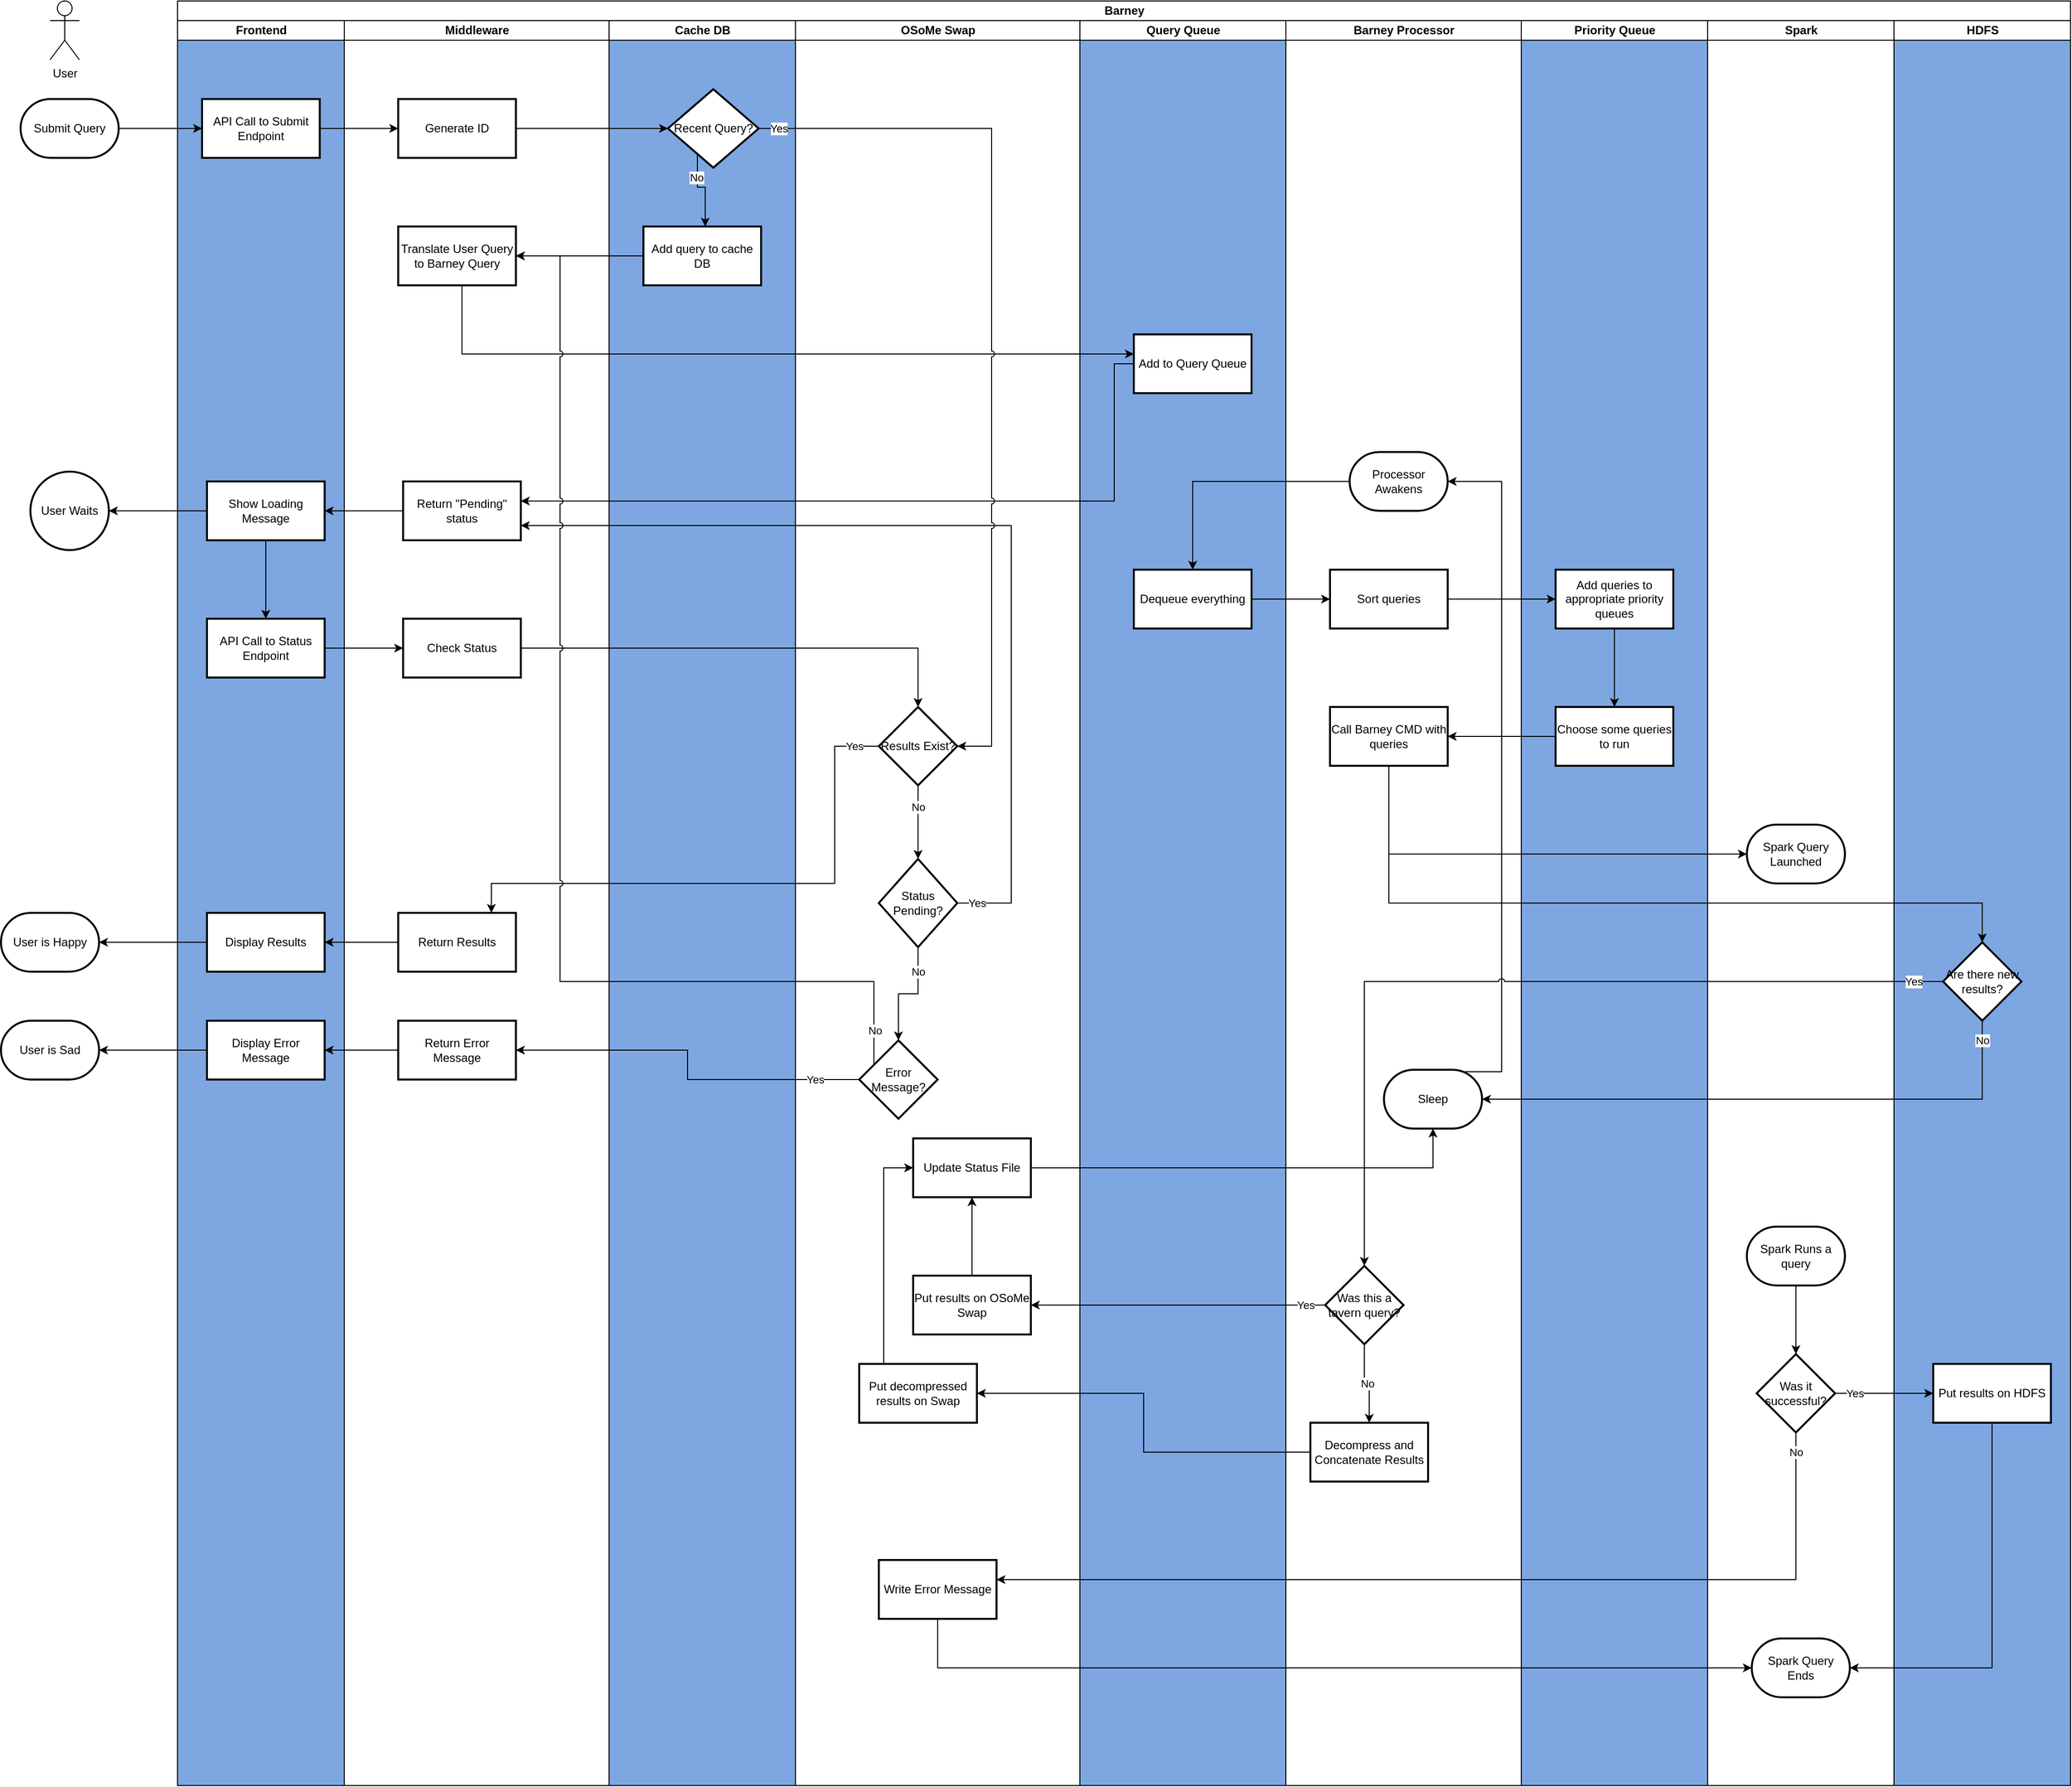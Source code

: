 <mxfile version="24.7.1" type="github">
  <diagram id="kgpKYQtTHZ0yAKxKKP6v" name="Page-1">
    <mxGraphModel dx="1909" dy="1153" grid="1" gridSize="10" guides="1" tooltips="1" connect="1" arrows="1" fold="1" page="1" pageScale="1" pageWidth="850" pageHeight="1100" math="0" shadow="0">
      <root>
        <mxCell id="0" />
        <mxCell id="1" parent="0" />
        <mxCell id="U2cqP8np_BF_2Da-hMUV-1" value="Barney" style="swimlane;childLayout=stackLayout;resizeParent=1;resizeParentMax=0;startSize=20;html=1;" vertex="1" parent="1">
          <mxGeometry x="250" y="60" width="1930" height="1820" as="geometry">
            <mxRectangle x="160.0" y="60" width="70" height="30" as="alternateBounds" />
          </mxGeometry>
        </mxCell>
        <mxCell id="U2cqP8np_BF_2Da-hMUV-2" value="Frontend" style="swimlane;startSize=20;html=1;swimlaneLine=1;glass=0;rounded=0;fillStyle=auto;swimlaneFillColor=#7EA6E0;" vertex="1" parent="U2cqP8np_BF_2Da-hMUV-1">
          <mxGeometry y="20" width="170" height="1800" as="geometry" />
        </mxCell>
        <mxCell id="U2cqP8np_BF_2Da-hMUV-15" value="API Call to Submit Endpoint" style="whiteSpace=wrap;html=1;strokeWidth=2;" vertex="1" parent="U2cqP8np_BF_2Da-hMUV-2">
          <mxGeometry x="25" y="80" width="120" height="60" as="geometry" />
        </mxCell>
        <mxCell id="U2cqP8np_BF_2Da-hMUV-48" value="API Call to Status Endpoint" style="whiteSpace=wrap;html=1;strokeWidth=2;" vertex="1" parent="U2cqP8np_BF_2Da-hMUV-2">
          <mxGeometry x="30" y="610" width="120" height="60" as="geometry" />
        </mxCell>
        <mxCell id="U2cqP8np_BF_2Da-hMUV-31" value="Display Results" style="whiteSpace=wrap;html=1;strokeWidth=2;" vertex="1" parent="U2cqP8np_BF_2Da-hMUV-2">
          <mxGeometry x="30" y="910" width="120" height="60" as="geometry" />
        </mxCell>
        <mxCell id="U2cqP8np_BF_2Da-hMUV-68" value="Display Error Message" style="whiteSpace=wrap;html=1;strokeWidth=2;" vertex="1" parent="U2cqP8np_BF_2Da-hMUV-2">
          <mxGeometry x="30" y="1020" width="120" height="60" as="geometry" />
        </mxCell>
        <mxCell id="U2cqP8np_BF_2Da-hMUV-3" value="Middleware" style="swimlane;startSize=20;html=1;" vertex="1" parent="U2cqP8np_BF_2Da-hMUV-1">
          <mxGeometry x="170" y="20" width="270" height="1800" as="geometry" />
        </mxCell>
        <mxCell id="U2cqP8np_BF_2Da-hMUV-17" value="Generate ID" style="whiteSpace=wrap;html=1;strokeWidth=2;" vertex="1" parent="U2cqP8np_BF_2Da-hMUV-3">
          <mxGeometry x="55" y="80" width="120" height="60" as="geometry" />
        </mxCell>
        <mxCell id="U2cqP8np_BF_2Da-hMUV-29" value="Return Results" style="whiteSpace=wrap;html=1;strokeWidth=2;" vertex="1" parent="U2cqP8np_BF_2Da-hMUV-3">
          <mxGeometry x="55" y="910" width="120" height="60" as="geometry" />
        </mxCell>
        <mxCell id="U2cqP8np_BF_2Da-hMUV-38" value="Translate User Query to Barney Query" style="whiteSpace=wrap;html=1;strokeWidth=2;" vertex="1" parent="U2cqP8np_BF_2Da-hMUV-3">
          <mxGeometry x="55" y="210" width="120" height="60" as="geometry" />
        </mxCell>
        <mxCell id="U2cqP8np_BF_2Da-hMUV-45" value="" style="edgeStyle=orthogonalEdgeStyle;rounded=0;orthogonalLoop=1;jettySize=auto;html=1;" edge="1" parent="U2cqP8np_BF_2Da-hMUV-3" source="U2cqP8np_BF_2Da-hMUV-42" target="U2cqP8np_BF_2Da-hMUV-44">
          <mxGeometry relative="1" as="geometry" />
        </mxCell>
        <mxCell id="U2cqP8np_BF_2Da-hMUV-42" value="Return &quot;Pending&quot; status" style="whiteSpace=wrap;html=1;strokeWidth=2;" vertex="1" parent="U2cqP8np_BF_2Da-hMUV-3">
          <mxGeometry x="60" y="470" width="120" height="60" as="geometry" />
        </mxCell>
        <mxCell id="U2cqP8np_BF_2Da-hMUV-44" value="Show Loading Message" style="whiteSpace=wrap;html=1;strokeWidth=2;" vertex="1" parent="U2cqP8np_BF_2Da-hMUV-3">
          <mxGeometry x="-140" y="470" width="120" height="60" as="geometry" />
        </mxCell>
        <mxCell id="U2cqP8np_BF_2Da-hMUV-50" value="Check Status" style="whiteSpace=wrap;html=1;strokeWidth=2;" vertex="1" parent="U2cqP8np_BF_2Da-hMUV-3">
          <mxGeometry x="60" y="610" width="120" height="60" as="geometry" />
        </mxCell>
        <mxCell id="U2cqP8np_BF_2Da-hMUV-66" value="&lt;div&gt;Return Error Message&lt;/div&gt;" style="whiteSpace=wrap;html=1;strokeWidth=2;" vertex="1" parent="U2cqP8np_BF_2Da-hMUV-3">
          <mxGeometry x="55" y="1020" width="120" height="60" as="geometry" />
        </mxCell>
        <mxCell id="U2cqP8np_BF_2Da-hMUV-4" value="Cache DB" style="swimlane;startSize=20;html=1;swimlaneFillColor=#7EA6E0;" vertex="1" parent="U2cqP8np_BF_2Da-hMUV-1">
          <mxGeometry x="440" y="20" width="190" height="1800" as="geometry" />
        </mxCell>
        <mxCell id="U2cqP8np_BF_2Da-hMUV-20" value="&lt;div&gt;Recent Query?&lt;/div&gt;" style="rhombus;whiteSpace=wrap;html=1;strokeWidth=2;" vertex="1" parent="U2cqP8np_BF_2Da-hMUV-4">
          <mxGeometry x="60" y="70" width="92.5" height="80" as="geometry" />
        </mxCell>
        <mxCell id="U2cqP8np_BF_2Da-hMUV-35" value="Add query to cache DB" style="whiteSpace=wrap;html=1;strokeWidth=2;" vertex="1" parent="U2cqP8np_BF_2Da-hMUV-4">
          <mxGeometry x="35" y="210" width="120" height="60" as="geometry" />
        </mxCell>
        <mxCell id="U2cqP8np_BF_2Da-hMUV-36" value="" style="edgeStyle=orthogonalEdgeStyle;rounded=0;orthogonalLoop=1;jettySize=auto;html=1;" edge="1" parent="U2cqP8np_BF_2Da-hMUV-4" source="U2cqP8np_BF_2Da-hMUV-20" target="U2cqP8np_BF_2Da-hMUV-35">
          <mxGeometry relative="1" as="geometry">
            <Array as="points">
              <mxPoint x="90" y="170" />
              <mxPoint x="98" y="170" />
            </Array>
          </mxGeometry>
        </mxCell>
        <mxCell id="U2cqP8np_BF_2Da-hMUV-37" value="&lt;div&gt;No&lt;/div&gt;" style="edgeLabel;html=1;align=center;verticalAlign=middle;resizable=0;points=[];" vertex="1" connectable="0" parent="U2cqP8np_BF_2Da-hMUV-36">
          <mxGeometry x="-0.422" y="-1" relative="1" as="geometry">
            <mxPoint as="offset" />
          </mxGeometry>
        </mxCell>
        <mxCell id="U2cqP8np_BF_2Da-hMUV-8" value="OSoMe Swap" style="swimlane;startSize=20;html=1;" vertex="1" parent="U2cqP8np_BF_2Da-hMUV-1">
          <mxGeometry x="630" y="20" width="290" height="1800" as="geometry" />
        </mxCell>
        <mxCell id="U2cqP8np_BF_2Da-hMUV-80" value="No" style="edgeStyle=orthogonalEdgeStyle;rounded=0;orthogonalLoop=1;jettySize=auto;html=1;" edge="1" parent="U2cqP8np_BF_2Da-hMUV-8" source="U2cqP8np_BF_2Da-hMUV-52" target="U2cqP8np_BF_2Da-hMUV-62">
          <mxGeometry x="-0.565" relative="1" as="geometry">
            <mxPoint as="offset" />
          </mxGeometry>
        </mxCell>
        <mxCell id="U2cqP8np_BF_2Da-hMUV-52" value="Status Pending?" style="rhombus;whiteSpace=wrap;html=1;strokeWidth=2;" vertex="1" parent="U2cqP8np_BF_2Da-hMUV-8">
          <mxGeometry x="85" y="855" width="80" height="90" as="geometry" />
        </mxCell>
        <mxCell id="U2cqP8np_BF_2Da-hMUV-79" value="No" style="edgeStyle=orthogonalEdgeStyle;rounded=0;orthogonalLoop=1;jettySize=auto;html=1;" edge="1" parent="U2cqP8np_BF_2Da-hMUV-8" source="U2cqP8np_BF_2Da-hMUV-56" target="U2cqP8np_BF_2Da-hMUV-52">
          <mxGeometry x="-0.416" relative="1" as="geometry">
            <Array as="points">
              <mxPoint x="125" y="830" />
              <mxPoint x="125" y="830" />
            </Array>
            <mxPoint as="offset" />
          </mxGeometry>
        </mxCell>
        <mxCell id="U2cqP8np_BF_2Da-hMUV-56" value="&lt;div&gt;Results Exist?&lt;/div&gt;" style="rhombus;whiteSpace=wrap;html=1;strokeWidth=2;" vertex="1" parent="U2cqP8np_BF_2Da-hMUV-8">
          <mxGeometry x="85" y="700" width="80" height="80" as="geometry" />
        </mxCell>
        <mxCell id="U2cqP8np_BF_2Da-hMUV-62" value="&lt;div&gt;Error Message?&lt;/div&gt;" style="rhombus;whiteSpace=wrap;html=1;strokeWidth=2;" vertex="1" parent="U2cqP8np_BF_2Da-hMUV-8">
          <mxGeometry x="65" y="1040" width="80" height="80" as="geometry" />
        </mxCell>
        <mxCell id="U2cqP8np_BF_2Da-hMUV-203" value="" style="edgeStyle=orthogonalEdgeStyle;rounded=0;orthogonalLoop=1;jettySize=auto;html=1;" edge="1" parent="U2cqP8np_BF_2Da-hMUV-8" source="U2cqP8np_BF_2Da-hMUV-109" target="U2cqP8np_BF_2Da-hMUV-202">
          <mxGeometry relative="1" as="geometry" />
        </mxCell>
        <mxCell id="U2cqP8np_BF_2Da-hMUV-109" value="Put results on OSoMe Swap" style="whiteSpace=wrap;html=1;strokeWidth=2;" vertex="1" parent="U2cqP8np_BF_2Da-hMUV-8">
          <mxGeometry x="120" y="1280" width="120" height="60" as="geometry" />
        </mxCell>
        <mxCell id="U2cqP8np_BF_2Da-hMUV-204" style="edgeStyle=orthogonalEdgeStyle;rounded=0;orthogonalLoop=1;jettySize=auto;html=1;" edge="1" parent="U2cqP8np_BF_2Da-hMUV-8" source="U2cqP8np_BF_2Da-hMUV-112" target="U2cqP8np_BF_2Da-hMUV-202">
          <mxGeometry relative="1" as="geometry">
            <Array as="points">
              <mxPoint x="90" y="1170" />
            </Array>
          </mxGeometry>
        </mxCell>
        <mxCell id="U2cqP8np_BF_2Da-hMUV-112" value="Put decompressed results on Swap" style="whiteSpace=wrap;html=1;strokeWidth=2;" vertex="1" parent="U2cqP8np_BF_2Da-hMUV-8">
          <mxGeometry x="65" y="1370" width="120" height="60" as="geometry" />
        </mxCell>
        <mxCell id="U2cqP8np_BF_2Da-hMUV-200" value="Write Error Message" style="whiteSpace=wrap;html=1;strokeWidth=2;" vertex="1" parent="U2cqP8np_BF_2Da-hMUV-8">
          <mxGeometry x="85" y="1570" width="120" height="60" as="geometry" />
        </mxCell>
        <mxCell id="U2cqP8np_BF_2Da-hMUV-202" value="Update Status File" style="whiteSpace=wrap;html=1;strokeWidth=2;" vertex="1" parent="U2cqP8np_BF_2Da-hMUV-8">
          <mxGeometry x="120" y="1140" width="120" height="60" as="geometry" />
        </mxCell>
        <mxCell id="U2cqP8np_BF_2Da-hMUV-19" value="Query Queue" style="swimlane;startSize=20;html=1;swimlaneFillColor=#7EA6E0;" vertex="1" parent="U2cqP8np_BF_2Da-hMUV-1">
          <mxGeometry x="920" y="20" width="210" height="1800" as="geometry" />
        </mxCell>
        <mxCell id="U2cqP8np_BF_2Da-hMUV-40" value="Add to Query Queue" style="whiteSpace=wrap;html=1;strokeWidth=2;" vertex="1" parent="U2cqP8np_BF_2Da-hMUV-19">
          <mxGeometry x="55" y="320" width="120" height="60" as="geometry" />
        </mxCell>
        <mxCell id="U2cqP8np_BF_2Da-hMUV-83" value="Dequeue everything" style="whiteSpace=wrap;html=1;strokeWidth=2;" vertex="1" parent="U2cqP8np_BF_2Da-hMUV-19">
          <mxGeometry x="55" y="560" width="120" height="60" as="geometry" />
        </mxCell>
        <mxCell id="U2cqP8np_BF_2Da-hMUV-6" value="Barney Processor" style="swimlane;startSize=20;html=1;" vertex="1" parent="U2cqP8np_BF_2Da-hMUV-1">
          <mxGeometry x="1130" y="20" width="240" height="1800" as="geometry" />
        </mxCell>
        <mxCell id="U2cqP8np_BF_2Da-hMUV-82" value="Processor Awakens" style="strokeWidth=2;html=1;shape=mxgraph.flowchart.terminator;whiteSpace=wrap;" vertex="1" parent="U2cqP8np_BF_2Da-hMUV-6">
          <mxGeometry x="65" y="440" width="100" height="60" as="geometry" />
        </mxCell>
        <mxCell id="U2cqP8np_BF_2Da-hMUV-86" value="Sort queries" style="whiteSpace=wrap;html=1;strokeWidth=2;" vertex="1" parent="U2cqP8np_BF_2Da-hMUV-6">
          <mxGeometry x="45" y="560" width="120" height="60" as="geometry" />
        </mxCell>
        <mxCell id="U2cqP8np_BF_2Da-hMUV-92" value="Call Barney CMD with queries" style="whiteSpace=wrap;html=1;strokeWidth=2;" vertex="1" parent="U2cqP8np_BF_2Da-hMUV-6">
          <mxGeometry x="45" y="700" width="120" height="60" as="geometry" />
        </mxCell>
        <mxCell id="U2cqP8np_BF_2Da-hMUV-115" style="edgeStyle=orthogonalEdgeStyle;rounded=0;orthogonalLoop=1;jettySize=auto;html=1;exitX=0.64;exitY=0.033;exitDx=0;exitDy=0;exitPerimeter=0;jumpStyle=arc;" edge="1" parent="U2cqP8np_BF_2Da-hMUV-6" source="U2cqP8np_BF_2Da-hMUV-103" target="U2cqP8np_BF_2Da-hMUV-82">
          <mxGeometry relative="1" as="geometry">
            <Array as="points">
              <mxPoint x="220" y="1072" />
              <mxPoint x="220" y="470" />
            </Array>
          </mxGeometry>
        </mxCell>
        <mxCell id="U2cqP8np_BF_2Da-hMUV-103" value="Sleep" style="strokeWidth=2;html=1;shape=mxgraph.flowchart.terminator;whiteSpace=wrap;" vertex="1" parent="U2cqP8np_BF_2Da-hMUV-6">
          <mxGeometry x="100" y="1070" width="100" height="60" as="geometry" />
        </mxCell>
        <mxCell id="U2cqP8np_BF_2Da-hMUV-108" value="No" style="edgeStyle=orthogonalEdgeStyle;rounded=0;orthogonalLoop=1;jettySize=auto;html=1;" edge="1" parent="U2cqP8np_BF_2Da-hMUV-6" source="U2cqP8np_BF_2Da-hMUV-105" target="U2cqP8np_BF_2Da-hMUV-107">
          <mxGeometry relative="1" as="geometry" />
        </mxCell>
        <mxCell id="U2cqP8np_BF_2Da-hMUV-105" value="Was this a tavern query?" style="rhombus;whiteSpace=wrap;html=1;strokeWidth=2;" vertex="1" parent="U2cqP8np_BF_2Da-hMUV-6">
          <mxGeometry x="40" y="1270" width="80" height="80" as="geometry" />
        </mxCell>
        <mxCell id="U2cqP8np_BF_2Da-hMUV-107" value="Decompress and Concatenate Results" style="whiteSpace=wrap;html=1;strokeWidth=2;" vertex="1" parent="U2cqP8np_BF_2Da-hMUV-6">
          <mxGeometry x="25" y="1430" width="120" height="60" as="geometry" />
        </mxCell>
        <mxCell id="U2cqP8np_BF_2Da-hMUV-7" value="Priority Queue" style="swimlane;startSize=20;html=1;swimlaneFillColor=#7EA6E0;" vertex="1" parent="U2cqP8np_BF_2Da-hMUV-1">
          <mxGeometry x="1370" y="20" width="190" height="1800" as="geometry" />
        </mxCell>
        <mxCell id="U2cqP8np_BF_2Da-hMUV-91" value="" style="edgeStyle=orthogonalEdgeStyle;rounded=0;orthogonalLoop=1;jettySize=auto;html=1;" edge="1" parent="U2cqP8np_BF_2Da-hMUV-7" source="U2cqP8np_BF_2Da-hMUV-88" target="U2cqP8np_BF_2Da-hMUV-90">
          <mxGeometry relative="1" as="geometry" />
        </mxCell>
        <mxCell id="U2cqP8np_BF_2Da-hMUV-88" value="Add queries to appropriate priority queues" style="whiteSpace=wrap;html=1;strokeWidth=2;" vertex="1" parent="U2cqP8np_BF_2Da-hMUV-7">
          <mxGeometry x="35" y="560" width="120" height="60" as="geometry" />
        </mxCell>
        <mxCell id="U2cqP8np_BF_2Da-hMUV-90" value="Choose some queries to run" style="whiteSpace=wrap;html=1;strokeWidth=2;" vertex="1" parent="U2cqP8np_BF_2Da-hMUV-7">
          <mxGeometry x="35" y="700" width="120" height="60" as="geometry" />
        </mxCell>
        <mxCell id="U2cqP8np_BF_2Da-hMUV-13" value="Spark" style="swimlane;startSize=20;html=1;" vertex="1" parent="U2cqP8np_BF_2Da-hMUV-1">
          <mxGeometry x="1560" y="20" width="190" height="1800" as="geometry" />
        </mxCell>
        <mxCell id="U2cqP8np_BF_2Da-hMUV-96" value="Spark Query Launched" style="strokeWidth=2;html=1;shape=mxgraph.flowchart.terminator;whiteSpace=wrap;" vertex="1" parent="U2cqP8np_BF_2Da-hMUV-13">
          <mxGeometry x="40" y="820" width="100" height="60" as="geometry" />
        </mxCell>
        <mxCell id="U2cqP8np_BF_2Da-hMUV-197" value="" style="edgeStyle=orthogonalEdgeStyle;rounded=0;orthogonalLoop=1;jettySize=auto;html=1;" edge="1" parent="U2cqP8np_BF_2Da-hMUV-13" source="U2cqP8np_BF_2Da-hMUV-195" target="U2cqP8np_BF_2Da-hMUV-196">
          <mxGeometry relative="1" as="geometry" />
        </mxCell>
        <mxCell id="U2cqP8np_BF_2Da-hMUV-195" value="Spark Runs a query" style="strokeWidth=2;html=1;shape=mxgraph.flowchart.terminator;whiteSpace=wrap;" vertex="1" parent="U2cqP8np_BF_2Da-hMUV-13">
          <mxGeometry x="40" y="1230" width="100" height="60" as="geometry" />
        </mxCell>
        <mxCell id="U2cqP8np_BF_2Da-hMUV-196" value="Was it successful?" style="rhombus;whiteSpace=wrap;html=1;strokeWidth=2;" vertex="1" parent="U2cqP8np_BF_2Da-hMUV-13">
          <mxGeometry x="50" y="1360" width="80" height="80" as="geometry" />
        </mxCell>
        <mxCell id="U2cqP8np_BF_2Da-hMUV-207" value="Spark Query Ends" style="strokeWidth=2;html=1;shape=mxgraph.flowchart.terminator;whiteSpace=wrap;" vertex="1" parent="U2cqP8np_BF_2Da-hMUV-13">
          <mxGeometry x="45" y="1650" width="100" height="60" as="geometry" />
        </mxCell>
        <mxCell id="U2cqP8np_BF_2Da-hMUV-18" value="" style="edgeStyle=orthogonalEdgeStyle;rounded=0;orthogonalLoop=1;jettySize=auto;html=1;" edge="1" parent="U2cqP8np_BF_2Da-hMUV-1" source="U2cqP8np_BF_2Da-hMUV-15" target="U2cqP8np_BF_2Da-hMUV-17">
          <mxGeometry relative="1" as="geometry" />
        </mxCell>
        <mxCell id="U2cqP8np_BF_2Da-hMUV-21" value="" style="edgeStyle=orthogonalEdgeStyle;rounded=0;orthogonalLoop=1;jettySize=auto;html=1;" edge="1" parent="U2cqP8np_BF_2Da-hMUV-1" source="U2cqP8np_BF_2Da-hMUV-17" target="U2cqP8np_BF_2Da-hMUV-20">
          <mxGeometry relative="1" as="geometry" />
        </mxCell>
        <mxCell id="U2cqP8np_BF_2Da-hMUV-39" value="" style="edgeStyle=orthogonalEdgeStyle;rounded=0;orthogonalLoop=1;jettySize=auto;html=1;" edge="1" parent="U2cqP8np_BF_2Da-hMUV-1" source="U2cqP8np_BF_2Da-hMUV-35" target="U2cqP8np_BF_2Da-hMUV-38">
          <mxGeometry relative="1" as="geometry" />
        </mxCell>
        <mxCell id="U2cqP8np_BF_2Da-hMUV-41" value="" style="edgeStyle=orthogonalEdgeStyle;rounded=0;orthogonalLoop=1;jettySize=auto;html=1;" edge="1" parent="U2cqP8np_BF_2Da-hMUV-1" source="U2cqP8np_BF_2Da-hMUV-38" target="U2cqP8np_BF_2Da-hMUV-40">
          <mxGeometry relative="1" as="geometry">
            <Array as="points">
              <mxPoint x="290" y="360" />
            </Array>
          </mxGeometry>
        </mxCell>
        <mxCell id="U2cqP8np_BF_2Da-hMUV-43" value="" style="edgeStyle=orthogonalEdgeStyle;rounded=0;orthogonalLoop=1;jettySize=auto;html=1;" edge="1" parent="U2cqP8np_BF_2Da-hMUV-1" source="U2cqP8np_BF_2Da-hMUV-40" target="U2cqP8np_BF_2Da-hMUV-42">
          <mxGeometry relative="1" as="geometry">
            <Array as="points">
              <mxPoint x="955" y="510" />
            </Array>
          </mxGeometry>
        </mxCell>
        <mxCell id="U2cqP8np_BF_2Da-hMUV-49" value="" style="edgeStyle=orthogonalEdgeStyle;rounded=0;orthogonalLoop=1;jettySize=auto;html=1;" edge="1" parent="U2cqP8np_BF_2Da-hMUV-1" source="U2cqP8np_BF_2Da-hMUV-44" target="U2cqP8np_BF_2Da-hMUV-48">
          <mxGeometry relative="1" as="geometry" />
        </mxCell>
        <mxCell id="U2cqP8np_BF_2Da-hMUV-51" value="" style="edgeStyle=orthogonalEdgeStyle;rounded=0;orthogonalLoop=1;jettySize=auto;html=1;" edge="1" parent="U2cqP8np_BF_2Da-hMUV-1" source="U2cqP8np_BF_2Da-hMUV-48" target="U2cqP8np_BF_2Da-hMUV-50">
          <mxGeometry relative="1" as="geometry" />
        </mxCell>
        <mxCell id="U2cqP8np_BF_2Da-hMUV-53" value="" style="edgeStyle=orthogonalEdgeStyle;rounded=0;orthogonalLoop=1;jettySize=auto;html=1;" edge="1" parent="U2cqP8np_BF_2Da-hMUV-1" source="U2cqP8np_BF_2Da-hMUV-50" target="U2cqP8np_BF_2Da-hMUV-56">
          <mxGeometry relative="1" as="geometry" />
        </mxCell>
        <mxCell id="U2cqP8np_BF_2Da-hMUV-54" style="edgeStyle=orthogonalEdgeStyle;rounded=0;orthogonalLoop=1;jettySize=auto;html=1;entryX=1;entryY=0.75;entryDx=0;entryDy=0;" edge="1" parent="U2cqP8np_BF_2Da-hMUV-1" source="U2cqP8np_BF_2Da-hMUV-52" target="U2cqP8np_BF_2Da-hMUV-42">
          <mxGeometry relative="1" as="geometry">
            <Array as="points">
              <mxPoint x="850" y="920" />
              <mxPoint x="850" y="535" />
            </Array>
          </mxGeometry>
        </mxCell>
        <mxCell id="U2cqP8np_BF_2Da-hMUV-55" value="Yes" style="edgeLabel;html=1;align=center;verticalAlign=middle;resizable=0;points=[];" vertex="1" connectable="0" parent="U2cqP8np_BF_2Da-hMUV-54">
          <mxGeometry x="-0.21" y="4" relative="1" as="geometry">
            <mxPoint x="-31" y="316" as="offset" />
          </mxGeometry>
        </mxCell>
        <mxCell id="U2cqP8np_BF_2Da-hMUV-32" value="" style="edgeStyle=orthogonalEdgeStyle;rounded=0;orthogonalLoop=1;jettySize=auto;html=1;" edge="1" parent="U2cqP8np_BF_2Da-hMUV-1" source="U2cqP8np_BF_2Da-hMUV-29" target="U2cqP8np_BF_2Da-hMUV-31">
          <mxGeometry relative="1" as="geometry" />
        </mxCell>
        <mxCell id="U2cqP8np_BF_2Da-hMUV-59" style="edgeStyle=orthogonalEdgeStyle;rounded=0;orthogonalLoop=1;jettySize=auto;html=1;" edge="1" parent="U2cqP8np_BF_2Da-hMUV-1" source="U2cqP8np_BF_2Da-hMUV-56" target="U2cqP8np_BF_2Da-hMUV-29">
          <mxGeometry relative="1" as="geometry">
            <Array as="points">
              <mxPoint x="670" y="900" />
              <mxPoint x="320" y="900" />
            </Array>
          </mxGeometry>
        </mxCell>
        <mxCell id="U2cqP8np_BF_2Da-hMUV-64" value="Yes" style="edgeLabel;html=1;align=center;verticalAlign=middle;resizable=0;points=[];" vertex="1" connectable="0" parent="U2cqP8np_BF_2Da-hMUV-59">
          <mxGeometry x="-0.186" y="-2" relative="1" as="geometry">
            <mxPoint x="65" y="-138" as="offset" />
          </mxGeometry>
        </mxCell>
        <mxCell id="U2cqP8np_BF_2Da-hMUV-67" value="&lt;div&gt;Yes&lt;/div&gt;" style="edgeStyle=orthogonalEdgeStyle;rounded=0;orthogonalLoop=1;jettySize=auto;html=1;" edge="1" parent="U2cqP8np_BF_2Da-hMUV-1" source="U2cqP8np_BF_2Da-hMUV-62" target="U2cqP8np_BF_2Da-hMUV-66">
          <mxGeometry x="-0.763" relative="1" as="geometry">
            <mxPoint as="offset" />
          </mxGeometry>
        </mxCell>
        <mxCell id="U2cqP8np_BF_2Da-hMUV-69" value="" style="edgeStyle=orthogonalEdgeStyle;rounded=0;orthogonalLoop=1;jettySize=auto;html=1;" edge="1" parent="U2cqP8np_BF_2Da-hMUV-1" source="U2cqP8np_BF_2Da-hMUV-66" target="U2cqP8np_BF_2Da-hMUV-68">
          <mxGeometry relative="1" as="geometry" />
        </mxCell>
        <mxCell id="U2cqP8np_BF_2Da-hMUV-72" value="&lt;div&gt;Yes&lt;/div&gt;" style="edgeStyle=orthogonalEdgeStyle;rounded=0;orthogonalLoop=1;jettySize=auto;html=1;entryX=1;entryY=0.5;entryDx=0;entryDy=0;jumpStyle=arc;" edge="1" parent="U2cqP8np_BF_2Da-hMUV-1" source="U2cqP8np_BF_2Da-hMUV-20" target="U2cqP8np_BF_2Da-hMUV-56">
          <mxGeometry x="-0.955" relative="1" as="geometry">
            <mxPoint x="890" y="820" as="targetPoint" />
            <Array as="points">
              <mxPoint x="830" y="130" />
              <mxPoint x="830" y="760" />
            </Array>
            <mxPoint as="offset" />
          </mxGeometry>
        </mxCell>
        <mxCell id="U2cqP8np_BF_2Da-hMUV-77" style="edgeStyle=orthogonalEdgeStyle;rounded=0;orthogonalLoop=1;jettySize=auto;html=1;jumpStyle=arc;" edge="1" parent="U2cqP8np_BF_2Da-hMUV-1" source="U2cqP8np_BF_2Da-hMUV-62" target="U2cqP8np_BF_2Da-hMUV-38">
          <mxGeometry relative="1" as="geometry">
            <mxPoint x="475" y="760" as="sourcePoint" />
            <Array as="points">
              <mxPoint x="710" y="1000" />
              <mxPoint x="390" y="1000" />
              <mxPoint x="390" y="260" />
            </Array>
          </mxGeometry>
        </mxCell>
        <mxCell id="U2cqP8np_BF_2Da-hMUV-78" value="No" style="edgeLabel;html=1;align=center;verticalAlign=middle;resizable=0;points=[];" vertex="1" connectable="0" parent="U2cqP8np_BF_2Da-hMUV-77">
          <mxGeometry x="-0.73" relative="1" as="geometry">
            <mxPoint x="76" y="50" as="offset" />
          </mxGeometry>
        </mxCell>
        <mxCell id="U2cqP8np_BF_2Da-hMUV-84" value="" style="edgeStyle=orthogonalEdgeStyle;rounded=0;orthogonalLoop=1;jettySize=auto;html=1;" edge="1" parent="U2cqP8np_BF_2Da-hMUV-1" source="U2cqP8np_BF_2Da-hMUV-82" target="U2cqP8np_BF_2Da-hMUV-83">
          <mxGeometry relative="1" as="geometry" />
        </mxCell>
        <mxCell id="U2cqP8np_BF_2Da-hMUV-87" value="" style="edgeStyle=orthogonalEdgeStyle;rounded=0;orthogonalLoop=1;jettySize=auto;html=1;" edge="1" parent="U2cqP8np_BF_2Da-hMUV-1" source="U2cqP8np_BF_2Da-hMUV-83" target="U2cqP8np_BF_2Da-hMUV-86">
          <mxGeometry relative="1" as="geometry" />
        </mxCell>
        <mxCell id="U2cqP8np_BF_2Da-hMUV-89" value="" style="edgeStyle=orthogonalEdgeStyle;rounded=0;orthogonalLoop=1;jettySize=auto;html=1;" edge="1" parent="U2cqP8np_BF_2Da-hMUV-1" source="U2cqP8np_BF_2Da-hMUV-86" target="U2cqP8np_BF_2Da-hMUV-88">
          <mxGeometry relative="1" as="geometry" />
        </mxCell>
        <mxCell id="U2cqP8np_BF_2Da-hMUV-93" value="" style="edgeStyle=orthogonalEdgeStyle;rounded=0;orthogonalLoop=1;jettySize=auto;html=1;" edge="1" parent="U2cqP8np_BF_2Da-hMUV-1" source="U2cqP8np_BF_2Da-hMUV-90" target="U2cqP8np_BF_2Da-hMUV-92">
          <mxGeometry relative="1" as="geometry" />
        </mxCell>
        <mxCell id="U2cqP8np_BF_2Da-hMUV-97" style="edgeStyle=orthogonalEdgeStyle;rounded=0;orthogonalLoop=1;jettySize=auto;html=1;" edge="1" parent="U2cqP8np_BF_2Da-hMUV-1" source="U2cqP8np_BF_2Da-hMUV-92" target="U2cqP8np_BF_2Da-hMUV-96">
          <mxGeometry relative="1" as="geometry">
            <Array as="points">
              <mxPoint x="1235" y="870" />
            </Array>
          </mxGeometry>
        </mxCell>
        <mxCell id="U2cqP8np_BF_2Da-hMUV-110" value="Yes" style="edgeStyle=orthogonalEdgeStyle;rounded=0;orthogonalLoop=1;jettySize=auto;html=1;" edge="1" parent="U2cqP8np_BF_2Da-hMUV-1" source="U2cqP8np_BF_2Da-hMUV-105" target="U2cqP8np_BF_2Da-hMUV-109">
          <mxGeometry x="-0.867" relative="1" as="geometry">
            <mxPoint as="offset" />
          </mxGeometry>
        </mxCell>
        <mxCell id="U2cqP8np_BF_2Da-hMUV-113" value="" style="edgeStyle=orthogonalEdgeStyle;rounded=0;orthogonalLoop=1;jettySize=auto;html=1;" edge="1" parent="U2cqP8np_BF_2Da-hMUV-1" source="U2cqP8np_BF_2Da-hMUV-107" target="U2cqP8np_BF_2Da-hMUV-112">
          <mxGeometry relative="1" as="geometry" />
        </mxCell>
        <mxCell id="U2cqP8np_BF_2Da-hMUV-193" value="HDFS" style="swimlane;startSize=20;html=1;swimlaneFillColor=#7EA6E0;" vertex="1" parent="U2cqP8np_BF_2Da-hMUV-1">
          <mxGeometry x="1750" y="20" width="180" height="1800" as="geometry" />
        </mxCell>
        <mxCell id="U2cqP8np_BF_2Da-hMUV-101" value="Are there new results?" style="rhombus;whiteSpace=wrap;html=1;strokeWidth=2;" vertex="1" parent="U2cqP8np_BF_2Da-hMUV-193">
          <mxGeometry x="50" y="940" width="80" height="80" as="geometry" />
        </mxCell>
        <mxCell id="U2cqP8np_BF_2Da-hMUV-198" value="Put results on HDFS" style="whiteSpace=wrap;html=1;strokeWidth=2;" vertex="1" parent="U2cqP8np_BF_2Da-hMUV-193">
          <mxGeometry x="40" y="1370" width="120" height="60" as="geometry" />
        </mxCell>
        <mxCell id="U2cqP8np_BF_2Da-hMUV-102" value="" style="edgeStyle=orthogonalEdgeStyle;rounded=0;orthogonalLoop=1;jettySize=auto;html=1;" edge="1" parent="U2cqP8np_BF_2Da-hMUV-1" source="U2cqP8np_BF_2Da-hMUV-92" target="U2cqP8np_BF_2Da-hMUV-101">
          <mxGeometry relative="1" as="geometry">
            <Array as="points">
              <mxPoint x="1235" y="920" />
              <mxPoint x="1840" y="920" />
            </Array>
          </mxGeometry>
        </mxCell>
        <mxCell id="U2cqP8np_BF_2Da-hMUV-104" value="&lt;div&gt;No&lt;/div&gt;" style="edgeStyle=orthogonalEdgeStyle;rounded=0;orthogonalLoop=1;jettySize=auto;html=1;" edge="1" parent="U2cqP8np_BF_2Da-hMUV-1" source="U2cqP8np_BF_2Da-hMUV-101" target="U2cqP8np_BF_2Da-hMUV-103">
          <mxGeometry x="-0.932" relative="1" as="geometry">
            <Array as="points">
              <mxPoint x="1840" y="1120" />
            </Array>
            <mxPoint as="offset" />
          </mxGeometry>
        </mxCell>
        <mxCell id="U2cqP8np_BF_2Da-hMUV-106" value="Yes" style="edgeStyle=orthogonalEdgeStyle;rounded=0;orthogonalLoop=1;jettySize=auto;html=1;jumpStyle=arc;" edge="1" parent="U2cqP8np_BF_2Da-hMUV-1" source="U2cqP8np_BF_2Da-hMUV-101" target="U2cqP8np_BF_2Da-hMUV-105">
          <mxGeometry x="-0.932" relative="1" as="geometry">
            <mxPoint as="offset" />
          </mxGeometry>
        </mxCell>
        <mxCell id="U2cqP8np_BF_2Da-hMUV-199" value="Yes" style="edgeStyle=orthogonalEdgeStyle;rounded=0;orthogonalLoop=1;jettySize=auto;html=1;" edge="1" parent="U2cqP8np_BF_2Da-hMUV-1" source="U2cqP8np_BF_2Da-hMUV-196" target="U2cqP8np_BF_2Da-hMUV-198">
          <mxGeometry x="-0.6" relative="1" as="geometry">
            <mxPoint as="offset" />
          </mxGeometry>
        </mxCell>
        <mxCell id="U2cqP8np_BF_2Da-hMUV-201" value="No" style="edgeStyle=orthogonalEdgeStyle;rounded=0;orthogonalLoop=1;jettySize=auto;html=1;" edge="1" parent="U2cqP8np_BF_2Da-hMUV-1" source="U2cqP8np_BF_2Da-hMUV-196" target="U2cqP8np_BF_2Da-hMUV-200">
          <mxGeometry x="-0.959" relative="1" as="geometry">
            <Array as="points">
              <mxPoint x="1650" y="1610" />
            </Array>
            <mxPoint as="offset" />
          </mxGeometry>
        </mxCell>
        <mxCell id="U2cqP8np_BF_2Da-hMUV-206" style="edgeStyle=orthogonalEdgeStyle;rounded=0;orthogonalLoop=1;jettySize=auto;html=1;" edge="1" parent="U2cqP8np_BF_2Da-hMUV-1" source="U2cqP8np_BF_2Da-hMUV-202" target="U2cqP8np_BF_2Da-hMUV-103">
          <mxGeometry relative="1" as="geometry" />
        </mxCell>
        <mxCell id="U2cqP8np_BF_2Da-hMUV-208" style="edgeStyle=orthogonalEdgeStyle;rounded=0;orthogonalLoop=1;jettySize=auto;html=1;entryX=1;entryY=0.5;entryDx=0;entryDy=0;entryPerimeter=0;" edge="1" parent="U2cqP8np_BF_2Da-hMUV-1" source="U2cqP8np_BF_2Da-hMUV-198" target="U2cqP8np_BF_2Da-hMUV-207">
          <mxGeometry relative="1" as="geometry">
            <Array as="points">
              <mxPoint x="1850" y="1700" />
            </Array>
          </mxGeometry>
        </mxCell>
        <mxCell id="U2cqP8np_BF_2Da-hMUV-209" style="edgeStyle=orthogonalEdgeStyle;rounded=0;orthogonalLoop=1;jettySize=auto;html=1;" edge="1" parent="U2cqP8np_BF_2Da-hMUV-1" source="U2cqP8np_BF_2Da-hMUV-200" target="U2cqP8np_BF_2Da-hMUV-207">
          <mxGeometry relative="1" as="geometry">
            <Array as="points">
              <mxPoint x="775" y="1700" />
            </Array>
          </mxGeometry>
        </mxCell>
        <mxCell id="U2cqP8np_BF_2Da-hMUV-16" value="" style="edgeStyle=orthogonalEdgeStyle;rounded=0;orthogonalLoop=1;jettySize=auto;html=1;" edge="1" parent="1" source="U2cqP8np_BF_2Da-hMUV-12" target="U2cqP8np_BF_2Da-hMUV-15">
          <mxGeometry relative="1" as="geometry" />
        </mxCell>
        <mxCell id="U2cqP8np_BF_2Da-hMUV-12" value="Submit Query" style="strokeWidth=2;html=1;shape=mxgraph.flowchart.terminator;whiteSpace=wrap;" vertex="1" parent="1">
          <mxGeometry x="90" y="160" width="100" height="60" as="geometry" />
        </mxCell>
        <mxCell id="U2cqP8np_BF_2Da-hMUV-14" value="&lt;div&gt;User&lt;/div&gt;" style="shape=umlActor;verticalLabelPosition=bottom;verticalAlign=top;html=1;outlineConnect=0;" vertex="1" parent="1">
          <mxGeometry x="120" y="60" width="30" height="60" as="geometry" />
        </mxCell>
        <mxCell id="U2cqP8np_BF_2Da-hMUV-33" value="User is Happy" style="strokeWidth=2;html=1;shape=mxgraph.flowchart.terminator;whiteSpace=wrap;" vertex="1" parent="1">
          <mxGeometry x="70" y="990" width="100" height="60" as="geometry" />
        </mxCell>
        <mxCell id="U2cqP8np_BF_2Da-hMUV-34" value="" style="edgeStyle=orthogonalEdgeStyle;rounded=0;orthogonalLoop=1;jettySize=auto;html=1;" edge="1" parent="1" source="U2cqP8np_BF_2Da-hMUV-31" target="U2cqP8np_BF_2Da-hMUV-33">
          <mxGeometry relative="1" as="geometry" />
        </mxCell>
        <mxCell id="U2cqP8np_BF_2Da-hMUV-46" value="&lt;div&gt;User Waits&lt;/div&gt;" style="ellipse;whiteSpace=wrap;html=1;strokeWidth=2;" vertex="1" parent="1">
          <mxGeometry x="100" y="540" width="80" height="80" as="geometry" />
        </mxCell>
        <mxCell id="U2cqP8np_BF_2Da-hMUV-47" value="" style="edgeStyle=orthogonalEdgeStyle;rounded=0;orthogonalLoop=1;jettySize=auto;html=1;" edge="1" parent="1" source="U2cqP8np_BF_2Da-hMUV-44" target="U2cqP8np_BF_2Da-hMUV-46">
          <mxGeometry relative="1" as="geometry" />
        </mxCell>
        <mxCell id="U2cqP8np_BF_2Da-hMUV-70" value="User is Sad" style="strokeWidth=2;html=1;shape=mxgraph.flowchart.terminator;whiteSpace=wrap;" vertex="1" parent="1">
          <mxGeometry x="70" y="1100" width="100" height="60" as="geometry" />
        </mxCell>
        <mxCell id="U2cqP8np_BF_2Da-hMUV-71" style="edgeStyle=orthogonalEdgeStyle;rounded=0;orthogonalLoop=1;jettySize=auto;html=1;" edge="1" parent="1" source="U2cqP8np_BF_2Da-hMUV-68" target="U2cqP8np_BF_2Da-hMUV-70">
          <mxGeometry relative="1" as="geometry" />
        </mxCell>
      </root>
    </mxGraphModel>
  </diagram>
</mxfile>
